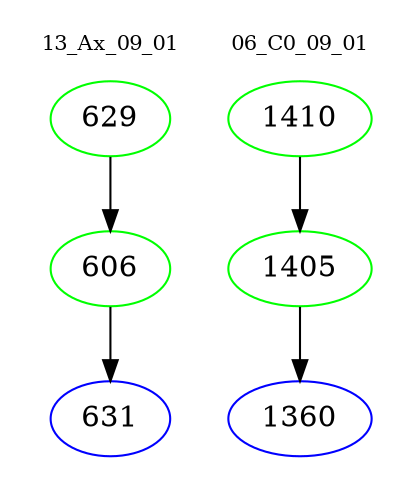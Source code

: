 digraph{
subgraph cluster_0 {
color = white
label = "13_Ax_09_01";
fontsize=10;
T0_629 [label="629", color="green"]
T0_629 -> T0_606 [color="black"]
T0_606 [label="606", color="green"]
T0_606 -> T0_631 [color="black"]
T0_631 [label="631", color="blue"]
}
subgraph cluster_1 {
color = white
label = "06_C0_09_01";
fontsize=10;
T1_1410 [label="1410", color="green"]
T1_1410 -> T1_1405 [color="black"]
T1_1405 [label="1405", color="green"]
T1_1405 -> T1_1360 [color="black"]
T1_1360 [label="1360", color="blue"]
}
}
